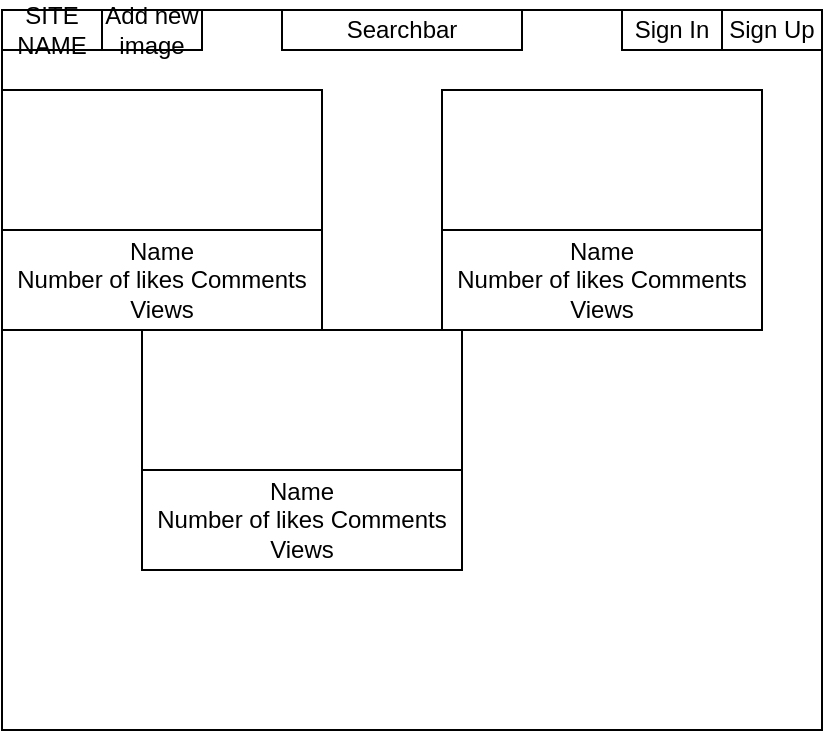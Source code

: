<mxfile version="14.5.3" type="github">
  <diagram id="QCvgfHrPSyRi4HTmFoVG" name="Page-1">
    <mxGraphModel dx="1422" dy="794" grid="1" gridSize="10" guides="1" tooltips="1" connect="1" arrows="1" fold="1" page="1" pageScale="1" pageWidth="1920" pageHeight="1200" math="0" shadow="0">
      <root>
        <mxCell id="0" />
        <mxCell id="1" parent="0" />
        <mxCell id="JMT_-KIwj8DjP7dEy1pW-1" value="" style="rounded=0;whiteSpace=wrap;html=1;" vertex="1" parent="1">
          <mxGeometry x="40" y="40" width="410" height="360" as="geometry" />
        </mxCell>
        <mxCell id="JMT_-KIwj8DjP7dEy1pW-2" value="Sign In" style="rounded=0;whiteSpace=wrap;html=1;" vertex="1" parent="1">
          <mxGeometry x="350" y="40" width="50" height="20" as="geometry" />
        </mxCell>
        <mxCell id="JMT_-KIwj8DjP7dEy1pW-3" value="Sign Up" style="rounded=0;whiteSpace=wrap;html=1;" vertex="1" parent="1">
          <mxGeometry x="400" y="40" width="50" height="20" as="geometry" />
        </mxCell>
        <mxCell id="JMT_-KIwj8DjP7dEy1pW-5" value="SITE NAME" style="rounded=0;whiteSpace=wrap;html=1;" vertex="1" parent="1">
          <mxGeometry x="40" y="40" width="50" height="20" as="geometry" />
        </mxCell>
        <mxCell id="JMT_-KIwj8DjP7dEy1pW-6" value="Add new image" style="rounded=0;whiteSpace=wrap;html=1;" vertex="1" parent="1">
          <mxGeometry x="90" y="40" width="50" height="20" as="geometry" />
        </mxCell>
        <mxCell id="JMT_-KIwj8DjP7dEy1pW-7" value="Searchbar&lt;br&gt;" style="rounded=0;whiteSpace=wrap;html=1;" vertex="1" parent="1">
          <mxGeometry x="180" y="40" width="120" height="20" as="geometry" />
        </mxCell>
        <mxCell id="JMT_-KIwj8DjP7dEy1pW-8" value="" style="rounded=0;whiteSpace=wrap;html=1;" vertex="1" parent="1">
          <mxGeometry x="40" y="80" width="160" height="120" as="geometry" />
        </mxCell>
        <mxCell id="JMT_-KIwj8DjP7dEy1pW-9" value="Name&lt;br&gt;Number of likes Comments Views" style="rounded=0;whiteSpace=wrap;html=1;" vertex="1" parent="1">
          <mxGeometry x="40" y="150" width="160" height="50" as="geometry" />
        </mxCell>
        <mxCell id="JMT_-KIwj8DjP7dEy1pW-10" value="" style="rounded=0;whiteSpace=wrap;html=1;" vertex="1" parent="1">
          <mxGeometry x="110" y="200" width="160" height="120" as="geometry" />
        </mxCell>
        <mxCell id="JMT_-KIwj8DjP7dEy1pW-11" value="Name&lt;br&gt;Number of likes Comments Views" style="rounded=0;whiteSpace=wrap;html=1;" vertex="1" parent="1">
          <mxGeometry x="110" y="270" width="160" height="50" as="geometry" />
        </mxCell>
        <mxCell id="JMT_-KIwj8DjP7dEy1pW-12" value="" style="rounded=0;whiteSpace=wrap;html=1;" vertex="1" parent="1">
          <mxGeometry x="260" y="80" width="160" height="120" as="geometry" />
        </mxCell>
        <mxCell id="JMT_-KIwj8DjP7dEy1pW-13" value="Name&lt;br&gt;Number of likes Comments Views" style="rounded=0;whiteSpace=wrap;html=1;" vertex="1" parent="1">
          <mxGeometry x="260" y="150" width="160" height="50" as="geometry" />
        </mxCell>
      </root>
    </mxGraphModel>
  </diagram>
</mxfile>
